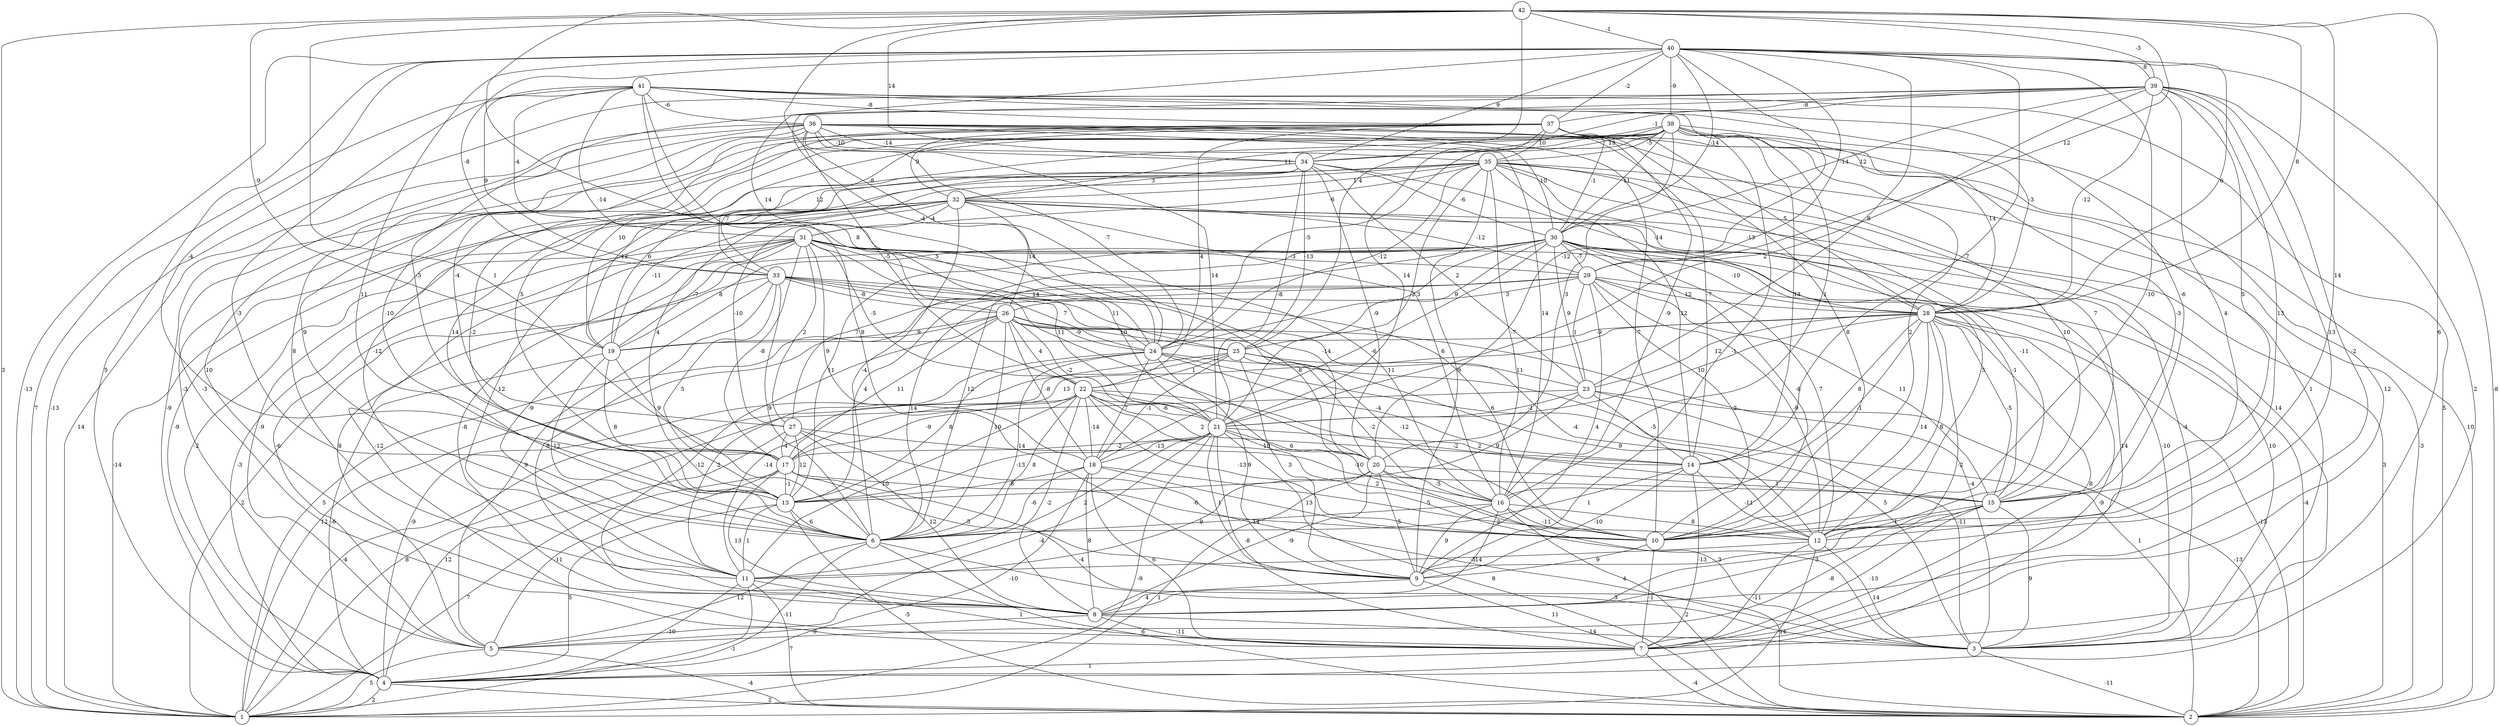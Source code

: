graph { 
	 fontname="Helvetica,Arial,sans-serif" 
	 node [shape = circle]; 
	 42 -- 1 [label = "3"];
	 42 -- 6 [label = "1"];
	 42 -- 7 [label = "6"];
	 42 -- 12 [label = "14"];
	 42 -- 19 [label = "-9"];
	 42 -- 20 [label = "8"];
	 42 -- 24 [label = "-8"];
	 42 -- 25 [label = "4"];
	 42 -- 28 [label = "8"];
	 42 -- 29 [label = "12"];
	 42 -- 34 [label = "14"];
	 42 -- 39 [label = "-3"];
	 42 -- 40 [label = "-1"];
	 41 -- 1 [label = "7"];
	 41 -- 2 [label = "5"];
	 41 -- 6 [label = "-3"];
	 41 -- 9 [label = "8"];
	 41 -- 15 [label = "-6"];
	 41 -- 16 [label = "1"];
	 41 -- 21 [label = "5"];
	 41 -- 26 [label = "-14"];
	 41 -- 28 [label = "-3"];
	 41 -- 31 [label = "-4"];
	 41 -- 33 [label = "9"];
	 41 -- 36 [label = "-6"];
	 41 -- 37 [label = "-8"];
	 40 -- 1 [label = "-13"];
	 40 -- 2 [label = "-8"];
	 40 -- 4 [label = "5"];
	 40 -- 6 [label = "11"];
	 40 -- 10 [label = "-10"];
	 40 -- 14 [label = "7"];
	 40 -- 17 [label = "-4"];
	 40 -- 20 [label = "-12"];
	 40 -- 23 [label = "8"];
	 40 -- 24 [label = "14"];
	 40 -- 28 [label = "6"];
	 40 -- 29 [label = "-14"];
	 40 -- 30 [label = "-14"];
	 40 -- 33 [label = "-8"];
	 40 -- 34 [label = "9"];
	 40 -- 37 [label = "-2"];
	 40 -- 38 [label = "-9"];
	 40 -- 39 [label = "8"];
	 39 -- 1 [label = "-13"];
	 39 -- 4 [label = "2"];
	 39 -- 8 [label = "-2"];
	 39 -- 9 [label = "-13"];
	 39 -- 10 [label = "4"];
	 39 -- 12 [label = "13"];
	 39 -- 15 [label = "5"];
	 39 -- 17 [label = "-3"];
	 39 -- 21 [label = "2"];
	 39 -- 24 [label = "-4"];
	 39 -- 28 [label = "-12"];
	 39 -- 30 [label = "12"];
	 39 -- 34 [label = "-1"];
	 39 -- 37 [label = "-8"];
	 38 -- 4 [label = "-9"];
	 38 -- 5 [label = "-3"];
	 38 -- 7 [label = "12"];
	 38 -- 9 [label = "-1"];
	 38 -- 10 [label = "2"];
	 38 -- 11 [label = "-12"];
	 38 -- 14 [label = "13"];
	 38 -- 15 [label = "-3"];
	 38 -- 17 [label = "5"];
	 38 -- 19 [label = "10"];
	 38 -- 20 [label = "3"];
	 38 -- 24 [label = "-5"];
	 38 -- 28 [label = "14"];
	 38 -- 30 [label = "11"];
	 38 -- 32 [label = "11"];
	 38 -- 34 [label = "13"];
	 38 -- 35 [label = "-5"];
	 37 -- 2 [label = "10"];
	 37 -- 6 [label = "-2"];
	 37 -- 10 [label = "8"];
	 37 -- 13 [label = "-10"];
	 37 -- 16 [label = "-9"];
	 37 -- 21 [label = "14"];
	 37 -- 22 [label = "4"];
	 37 -- 27 [label = "-4"];
	 37 -- 28 [label = "5"];
	 37 -- 30 [label = "-1"];
	 37 -- 32 [label = "9"];
	 37 -- 33 [label = "12"];
	 37 -- 35 [label = "10"];
	 36 -- 1 [label = "14"];
	 36 -- 3 [label = "1"];
	 36 -- 6 [label = "9"];
	 36 -- 7 [label = "-3"];
	 36 -- 8 [label = "10"];
	 36 -- 10 [label = "-7"];
	 36 -- 11 [label = "8"];
	 36 -- 14 [label = "-7"];
	 36 -- 15 [label = "7"];
	 36 -- 16 [label = "14"];
	 36 -- 21 [label = "14"];
	 36 -- 22 [label = "-5"];
	 36 -- 24 [label = "-7"];
	 36 -- 30 [label = "10"];
	 36 -- 34 [label = "-10"];
	 36 -- 35 [label = "-14"];
	 35 -- 2 [label = "-3"];
	 35 -- 3 [label = "14"];
	 35 -- 4 [label = "-9"];
	 35 -- 9 [label = "9"];
	 35 -- 12 [label = "-11"];
	 35 -- 13 [label = "4"];
	 35 -- 14 [label = "12"];
	 35 -- 15 [label = "10"];
	 35 -- 16 [label = "-7"];
	 35 -- 19 [label = "6"];
	 35 -- 21 [label = "2"];
	 35 -- 24 [label = "-12"];
	 35 -- 28 [label = "-13"];
	 35 -- 31 [label = "-6"];
	 35 -- 32 [label = "1"];
	 34 -- 13 [label = "14"];
	 34 -- 19 [label = "-12"];
	 34 -- 20 [label = "-9"];
	 34 -- 21 [label = "-8"];
	 34 -- 23 [label = "2"];
	 34 -- 25 [label = "-13"];
	 34 -- 28 [label = "-14"];
	 34 -- 30 [label = "-6"];
	 34 -- 32 [label = "3"];
	 34 -- 33 [label = "7"];
	 33 -- 1 [label = "2"];
	 33 -- 5 [label = "9"];
	 33 -- 6 [label = "9"];
	 33 -- 8 [label = "-8"];
	 33 -- 10 [label = "6"];
	 33 -- 13 [label = "5"];
	 33 -- 20 [label = "8"];
	 33 -- 24 [label = "7"];
	 33 -- 25 [label = "11"];
	 33 -- 26 [label = "-8"];
	 32 -- 1 [label = "-14"];
	 32 -- 2 [label = "3"];
	 32 -- 3 [label = "-4"];
	 32 -- 4 [label = "-2"];
	 32 -- 5 [label = "-9"];
	 32 -- 6 [label = "-4"];
	 32 -- 11 [label = "12"];
	 32 -- 12 [label = "5"];
	 32 -- 16 [label = "6"];
	 32 -- 19 [label = "-11"];
	 32 -- 26 [label = "14"];
	 32 -- 27 [label = "-10"];
	 32 -- 29 [label = "-12"];
	 32 -- 31 [label = "-4"];
	 31 -- 3 [label = "-10"];
	 31 -- 4 [label = "-3"];
	 31 -- 5 [label = "-6"];
	 31 -- 7 [label = "-12"];
	 31 -- 8 [label = "-8"];
	 31 -- 11 [label = "-9"];
	 31 -- 16 [label = "11"];
	 31 -- 17 [label = "-8"];
	 31 -- 18 [label = "9"];
	 31 -- 19 [label = "-7"];
	 31 -- 20 [label = "-14"];
	 31 -- 21 [label = "11"];
	 31 -- 22 [label = "-5"];
	 31 -- 24 [label = "14"];
	 31 -- 27 [label = "2"];
	 31 -- 29 [label = "-3"];
	 30 -- 3 [label = "10"];
	 30 -- 5 [label = "8"];
	 30 -- 6 [label = "12"];
	 30 -- 7 [label = "14"];
	 30 -- 10 [label = "-8"];
	 30 -- 12 [label = "7"];
	 30 -- 13 [label = "11"];
	 30 -- 15 [label = "-1"];
	 30 -- 18 [label = "-6"];
	 30 -- 19 [label = "8"];
	 30 -- 23 [label = "9"];
	 30 -- 24 [label = "3"];
	 30 -- 25 [label = "9"];
	 30 -- 27 [label = "7"];
	 30 -- 28 [label = "-10"];
	 30 -- 29 [label = "-7"];
	 29 -- 1 [label = "5"];
	 29 -- 2 [label = "-4"];
	 29 -- 6 [label = "14"];
	 29 -- 9 [label = "4"];
	 29 -- 10 [label = "2"];
	 29 -- 12 [label = "-9"];
	 29 -- 13 [label = "4"];
	 29 -- 15 [label = "11"];
	 29 -- 23 [label = "1"];
	 29 -- 26 [label = "3"];
	 29 -- 28 [label = "12"];
	 28 -- 2 [label = "-13"];
	 28 -- 4 [label = "-9"];
	 28 -- 7 [label = "8"];
	 28 -- 8 [label = "-2"];
	 28 -- 10 [label = "14"];
	 28 -- 12 [label = "8"];
	 28 -- 14 [label = "8"];
	 28 -- 15 [label = "-5"];
	 28 -- 16 [label = "-1"];
	 28 -- 17 [label = "13"];
	 28 -- 19 [label = "-9"];
	 28 -- 21 [label = "10"];
	 28 -- 23 [label = "12"];
	 27 -- 2 [label = "4"];
	 27 -- 4 [label = "12"];
	 27 -- 8 [label = "12"];
	 27 -- 13 [label = "12"];
	 27 -- 15 [label = "-10"];
	 27 -- 17 [label = "-4"];
	 26 -- 1 [label = "12"];
	 26 -- 3 [label = "-4"];
	 26 -- 6 [label = "10"];
	 26 -- 8 [label = "-12"];
	 26 -- 10 [label = "-12"];
	 26 -- 12 [label = "-4"];
	 26 -- 17 [label = "11"];
	 26 -- 18 [label = "-8"];
	 26 -- 19 [label = "9"];
	 26 -- 21 [label = "-2"];
	 26 -- 22 [label = "4"];
	 26 -- 24 [label = "-9"];
	 26 -- 25 [label = "10"];
	 25 -- 4 [label = "-9"];
	 25 -- 9 [label = "3"];
	 25 -- 11 [label = "-14"];
	 25 -- 12 [label = "9"];
	 25 -- 16 [label = "-2"];
	 25 -- 18 [label = "-1"];
	 25 -- 22 [label = "1"];
	 25 -- 23 [label = "11"];
	 24 -- 2 [label = "1"];
	 24 -- 3 [label = "5"];
	 24 -- 6 [label = "14"];
	 24 -- 9 [label = "9"];
	 24 -- 11 [label = "2"];
	 24 -- 13 [label = "8"];
	 24 -- 14 [label = "-4"];
	 24 -- 18 [label = "7"];
	 23 -- 1 [label = "8"];
	 23 -- 2 [label = "-13"];
	 23 -- 3 [label = "-11"];
	 23 -- 13 [label = "9"];
	 23 -- 14 [label = "-5"];
	 23 -- 21 [label = "-1"];
	 22 -- 1 [label = "-4"];
	 22 -- 3 [label = "2"];
	 22 -- 6 [label = "8"];
	 22 -- 8 [label = "-2"];
	 22 -- 10 [label = "-13"];
	 22 -- 11 [label = "10"];
	 22 -- 14 [label = "2"];
	 22 -- 15 [label = "-2"];
	 22 -- 16 [label = "10"];
	 22 -- 17 [label = "-9"];
	 22 -- 18 [label = "-14"];
	 22 -- 21 [label = "-6"];
	 21 -- 1 [label = "-9"];
	 21 -- 2 [label = "8"];
	 21 -- 5 [label = "-4"];
	 21 -- 7 [label = "-8"];
	 21 -- 9 [label = "1"];
	 21 -- 10 [label = "2"];
	 21 -- 11 [label = "2"];
	 21 -- 13 [label = "-13"];
	 21 -- 14 [label = "2"];
	 21 -- 17 [label = "-2"];
	 21 -- 18 [label = "-13"];
	 21 -- 20 [label = "6"];
	 20 -- 1 [label = "1"];
	 20 -- 3 [label = "3"];
	 20 -- 8 [label = "-9"];
	 20 -- 9 [label = "5"];
	 20 -- 11 [label = "9"];
	 20 -- 15 [label = "1"];
	 20 -- 16 [label = "-5"];
	 19 -- 4 [label = "-6"];
	 19 -- 6 [label = "-12"];
	 19 -- 13 [label = "8"];
	 19 -- 17 [label = "9"];
	 18 -- 4 [label = "-10"];
	 18 -- 6 [label = "-6"];
	 18 -- 7 [label = "6"];
	 18 -- 8 [label = "8"];
	 18 -- 10 [label = "13"];
	 18 -- 12 [label = "5"];
	 18 -- 13 [label = "-8"];
	 17 -- 1 [label = "7"];
	 17 -- 3 [label = "-4"];
	 17 -- 5 [label = "-11"];
	 17 -- 8 [label = "13"];
	 17 -- 9 [label = "5"];
	 17 -- 10 [label = "-6"];
	 17 -- 13 [label = "-1"];
	 16 -- 2 [label = "2"];
	 16 -- 6 [label = "14"];
	 16 -- 8 [label = "14"];
	 16 -- 9 [label = "9"];
	 16 -- 10 [label = "-11"];
	 16 -- 12 [label = "8"];
	 15 -- 3 [label = "9"];
	 15 -- 5 [label = "-8"];
	 15 -- 7 [label = "-13"];
	 15 -- 8 [label = "3"];
	 15 -- 10 [label = "-1"];
	 14 -- 6 [label = "1"];
	 14 -- 7 [label = "-13"];
	 14 -- 9 [label = "-10"];
	 14 -- 12 [label = "-11"];
	 13 -- 2 [label = "-5"];
	 13 -- 4 [label = "5"];
	 13 -- 6 [label = "6"];
	 13 -- 11 [label = "1"];
	 12 -- 1 [label = "14"];
	 12 -- 3 [label = "14"];
	 12 -- 7 [label = "-11"];
	 12 -- 11 [label = "-5"];
	 11 -- 1 [label = "-1"];
	 11 -- 2 [label = "7"];
	 11 -- 4 [label = "-10"];
	 11 -- 7 [label = "1"];
	 10 -- 7 [label = "-1"];
	 10 -- 9 [label = "9"];
	 9 -- 7 [label = "11"];
	 9 -- 8 [label = "4"];
	 8 -- 3 [label = "-14"];
	 8 -- 5 [label = "-9"];
	 8 -- 7 [label = "-11"];
	 7 -- 2 [label = "-4"];
	 7 -- 4 [label = "1"];
	 6 -- 2 [label = "6"];
	 6 -- 3 [label = "3"];
	 6 -- 4 [label = "-11"];
	 6 -- 5 [label = "12"];
	 5 -- 1 [label = "5"];
	 5 -- 2 [label = "-4"];
	 4 -- 1 [label = "2"];
	 4 -- 2 [label = "2"];
	 3 -- 2 [label = "-11"];
	 1;
	 2;
	 3;
	 4;
	 5;
	 6;
	 7;
	 8;
	 9;
	 10;
	 11;
	 12;
	 13;
	 14;
	 15;
	 16;
	 17;
	 18;
	 19;
	 20;
	 21;
	 22;
	 23;
	 24;
	 25;
	 26;
	 27;
	 28;
	 29;
	 30;
	 31;
	 32;
	 33;
	 34;
	 35;
	 36;
	 37;
	 38;
	 39;
	 40;
	 41;
	 42;
}
